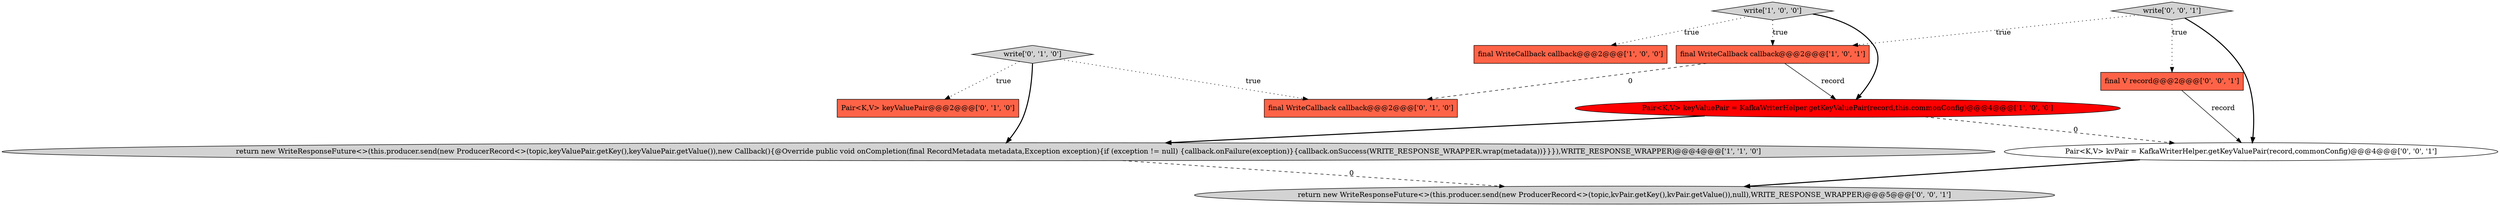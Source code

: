 digraph {
6 [style = filled, label = "write['0', '1', '0']", fillcolor = lightgray, shape = diamond image = "AAA0AAABBB2BBB"];
10 [style = filled, label = "final V record@@@2@@@['0', '0', '1']", fillcolor = tomato, shape = box image = "AAA0AAABBB3BBB"];
3 [style = filled, label = "final WriteCallback callback@@@2@@@['1', '0', '0']", fillcolor = tomato, shape = box image = "AAA0AAABBB1BBB"];
2 [style = filled, label = "Pair<K,V> keyValuePair = KafkaWriterHelper.getKeyValuePair(record,this.commonConfig)@@@4@@@['1', '0', '0']", fillcolor = red, shape = ellipse image = "AAA1AAABBB1BBB"];
5 [style = filled, label = "Pair<K,V> keyValuePair@@@2@@@['0', '1', '0']", fillcolor = tomato, shape = box image = "AAA0AAABBB2BBB"];
0 [style = filled, label = "write['1', '0', '0']", fillcolor = lightgray, shape = diamond image = "AAA0AAABBB1BBB"];
7 [style = filled, label = "final WriteCallback callback@@@2@@@['0', '1', '0']", fillcolor = tomato, shape = box image = "AAA1AAABBB2BBB"];
8 [style = filled, label = "Pair<K,V> kvPair = KafkaWriterHelper.getKeyValuePair(record,commonConfig)@@@4@@@['0', '0', '1']", fillcolor = white, shape = ellipse image = "AAA0AAABBB3BBB"];
11 [style = filled, label = "return new WriteResponseFuture<>(this.producer.send(new ProducerRecord<>(topic,kvPair.getKey(),kvPair.getValue()),null),WRITE_RESPONSE_WRAPPER)@@@5@@@['0', '0', '1']", fillcolor = lightgray, shape = ellipse image = "AAA0AAABBB3BBB"];
9 [style = filled, label = "write['0', '0', '1']", fillcolor = lightgray, shape = diamond image = "AAA0AAABBB3BBB"];
1 [style = filled, label = "return new WriteResponseFuture<>(this.producer.send(new ProducerRecord<>(topic,keyValuePair.getKey(),keyValuePair.getValue()),new Callback(){@Override public void onCompletion(final RecordMetadata metadata,Exception exception){if (exception != null) {callback.onFailure(exception)}{callback.onSuccess(WRITE_RESPONSE_WRAPPER.wrap(metadata))}}}),WRITE_RESPONSE_WRAPPER)@@@4@@@['1', '1', '0']", fillcolor = lightgray, shape = ellipse image = "AAA0AAABBB1BBB"];
4 [style = filled, label = "final WriteCallback callback@@@2@@@['1', '0', '1']", fillcolor = tomato, shape = box image = "AAA0AAABBB1BBB"];
9->4 [style = dotted, label="true"];
6->1 [style = bold, label=""];
0->3 [style = dotted, label="true"];
4->2 [style = solid, label="record"];
8->11 [style = bold, label=""];
10->8 [style = solid, label="record"];
9->8 [style = bold, label=""];
0->4 [style = dotted, label="true"];
2->1 [style = bold, label=""];
9->10 [style = dotted, label="true"];
4->7 [style = dashed, label="0"];
2->8 [style = dashed, label="0"];
1->11 [style = dashed, label="0"];
6->5 [style = dotted, label="true"];
0->2 [style = bold, label=""];
6->7 [style = dotted, label="true"];
}
